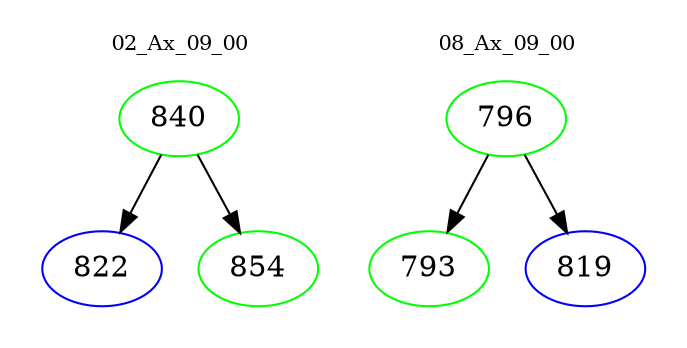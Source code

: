 digraph{
subgraph cluster_0 {
color = white
label = "02_Ax_09_00";
fontsize=10;
T0_840 [label="840", color="green"]
T0_840 -> T0_822 [color="black"]
T0_822 [label="822", color="blue"]
T0_840 -> T0_854 [color="black"]
T0_854 [label="854", color="green"]
}
subgraph cluster_1 {
color = white
label = "08_Ax_09_00";
fontsize=10;
T1_796 [label="796", color="green"]
T1_796 -> T1_793 [color="black"]
T1_793 [label="793", color="green"]
T1_796 -> T1_819 [color="black"]
T1_819 [label="819", color="blue"]
}
}
